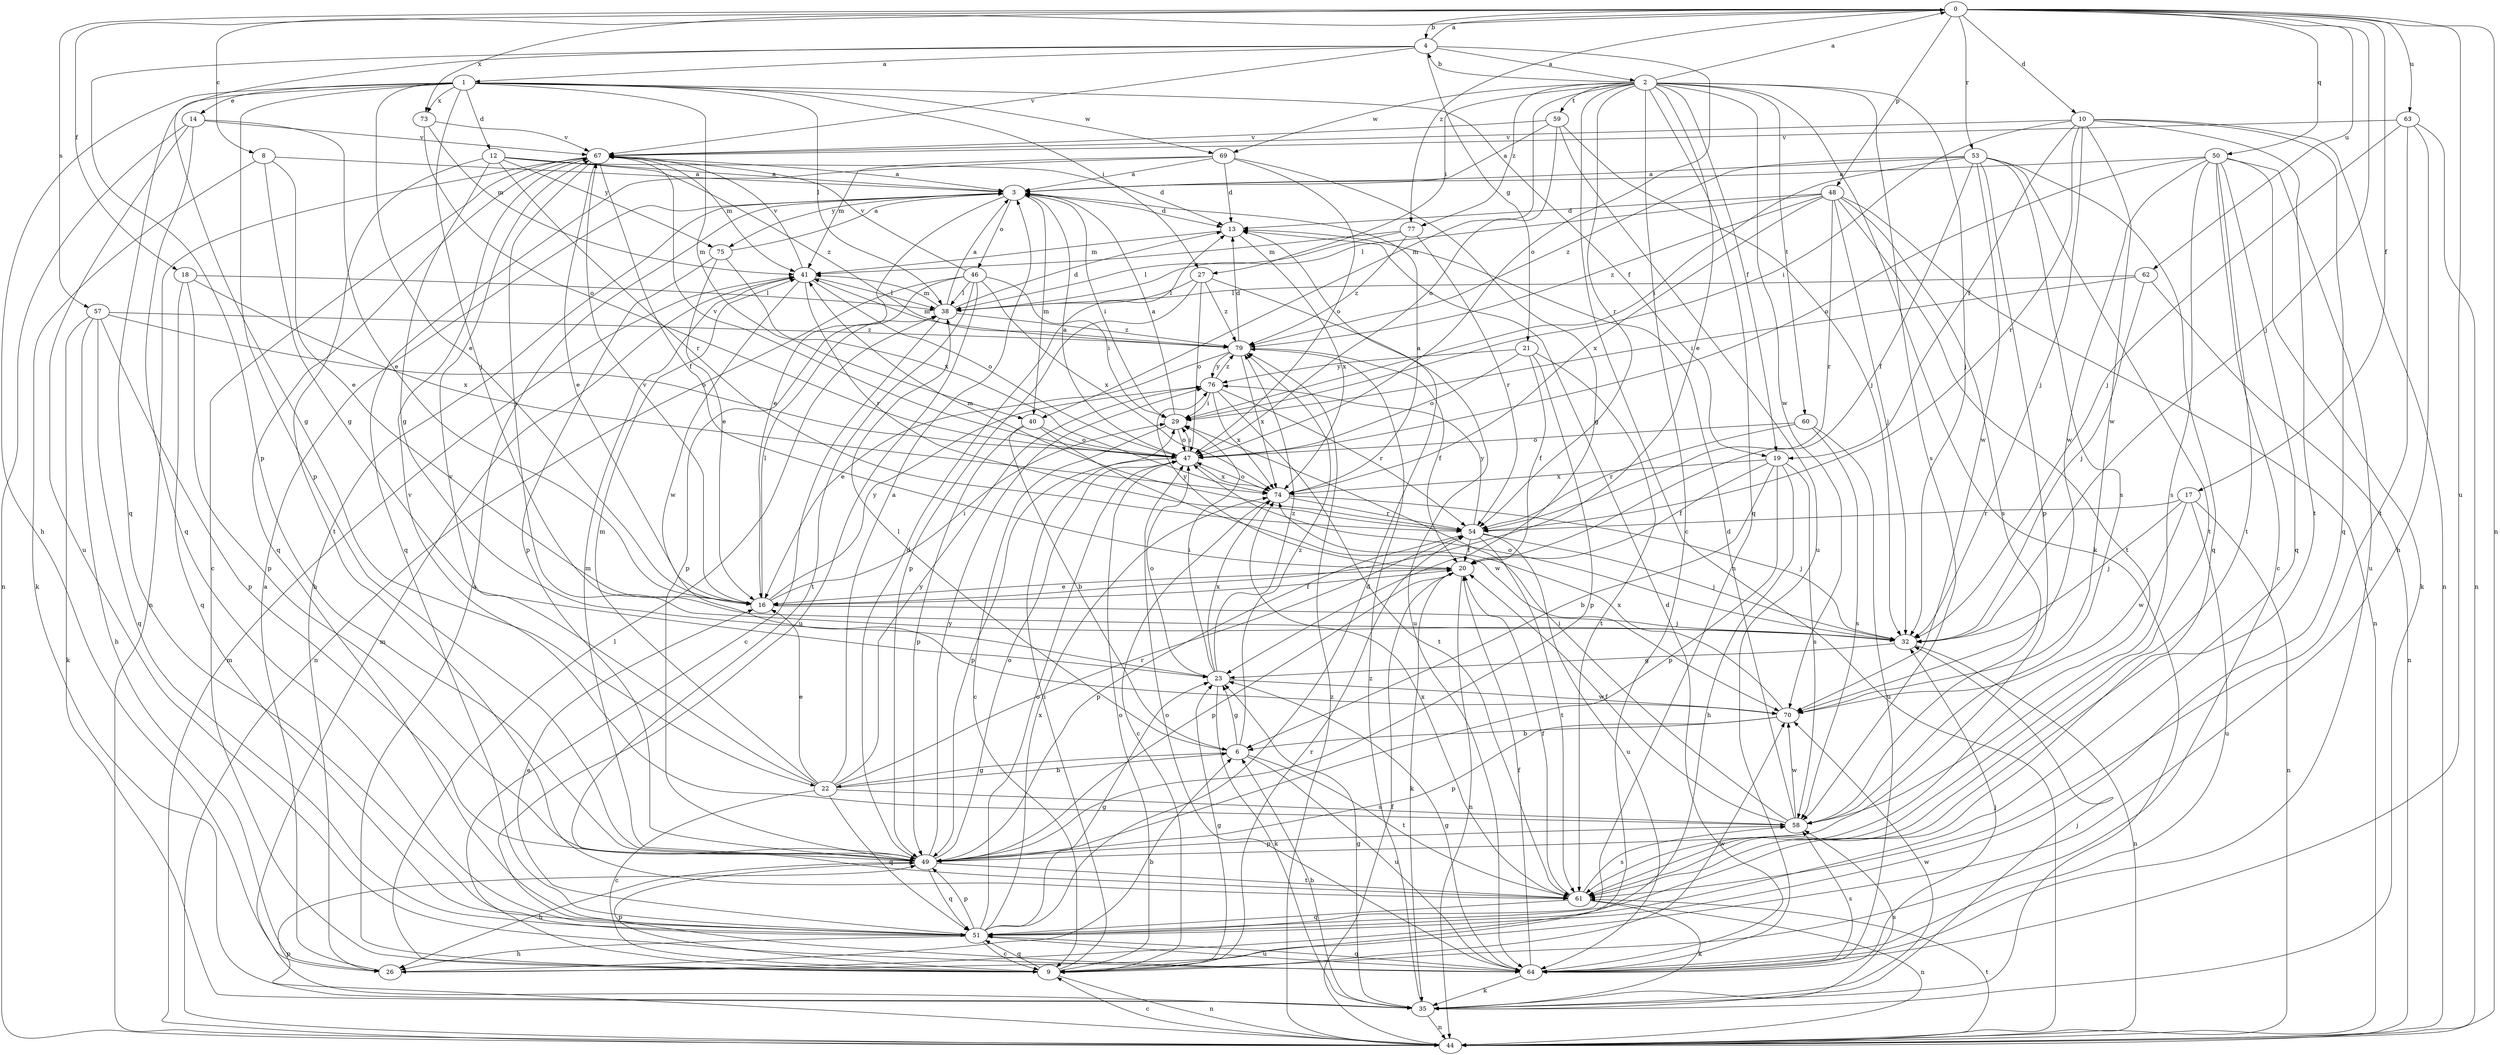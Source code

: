 strict digraph  {
0;
1;
2;
3;
4;
6;
8;
9;
10;
12;
13;
14;
16;
17;
18;
19;
20;
21;
22;
23;
26;
27;
29;
32;
35;
38;
40;
41;
44;
46;
47;
48;
49;
50;
51;
53;
54;
57;
58;
59;
60;
61;
62;
63;
64;
67;
69;
70;
73;
74;
75;
76;
77;
79;
0 -> 4  [label=b];
0 -> 8  [label=c];
0 -> 10  [label=d];
0 -> 17  [label=f];
0 -> 18  [label=f];
0 -> 32  [label=j];
0 -> 44  [label=n];
0 -> 48  [label=p];
0 -> 50  [label=q];
0 -> 53  [label=r];
0 -> 57  [label=s];
0 -> 62  [label=u];
0 -> 63  [label=u];
0 -> 64  [label=u];
0 -> 73  [label=x];
0 -> 77  [label=z];
1 -> 12  [label=d];
1 -> 14  [label=e];
1 -> 16  [label=e];
1 -> 19  [label=f];
1 -> 26  [label=h];
1 -> 27  [label=i];
1 -> 32  [label=j];
1 -> 38  [label=l];
1 -> 40  [label=m];
1 -> 49  [label=p];
1 -> 51  [label=q];
1 -> 69  [label=w];
1 -> 73  [label=x];
2 -> 0  [label=a];
2 -> 4  [label=b];
2 -> 9  [label=c];
2 -> 16  [label=e];
2 -> 19  [label=f];
2 -> 27  [label=i];
2 -> 32  [label=j];
2 -> 35  [label=k];
2 -> 40  [label=m];
2 -> 44  [label=n];
2 -> 51  [label=q];
2 -> 54  [label=r];
2 -> 58  [label=s];
2 -> 59  [label=t];
2 -> 60  [label=t];
2 -> 69  [label=w];
2 -> 70  [label=w];
2 -> 77  [label=z];
3 -> 13  [label=d];
3 -> 16  [label=e];
3 -> 26  [label=h];
3 -> 29  [label=i];
3 -> 40  [label=m];
3 -> 46  [label=o];
3 -> 75  [label=y];
4 -> 0  [label=a];
4 -> 1  [label=a];
4 -> 2  [label=a];
4 -> 21  [label=g];
4 -> 22  [label=g];
4 -> 47  [label=o];
4 -> 49  [label=p];
4 -> 67  [label=v];
6 -> 22  [label=g];
6 -> 23  [label=g];
6 -> 38  [label=l];
6 -> 61  [label=t];
6 -> 64  [label=u];
6 -> 79  [label=z];
8 -> 3  [label=a];
8 -> 16  [label=e];
8 -> 23  [label=g];
8 -> 35  [label=k];
9 -> 3  [label=a];
9 -> 23  [label=g];
9 -> 29  [label=i];
9 -> 38  [label=l];
9 -> 44  [label=n];
9 -> 47  [label=o];
9 -> 49  [label=p];
9 -> 51  [label=q];
9 -> 54  [label=r];
9 -> 70  [label=w];
10 -> 19  [label=f];
10 -> 29  [label=i];
10 -> 32  [label=j];
10 -> 44  [label=n];
10 -> 51  [label=q];
10 -> 54  [label=r];
10 -> 61  [label=t];
10 -> 67  [label=v];
10 -> 70  [label=w];
12 -> 3  [label=a];
12 -> 13  [label=d];
12 -> 23  [label=g];
12 -> 54  [label=r];
12 -> 61  [label=t];
12 -> 75  [label=y];
12 -> 79  [label=z];
13 -> 41  [label=m];
13 -> 74  [label=x];
14 -> 16  [label=e];
14 -> 44  [label=n];
14 -> 51  [label=q];
14 -> 64  [label=u];
14 -> 67  [label=v];
16 -> 20  [label=f];
16 -> 29  [label=i];
16 -> 32  [label=j];
16 -> 38  [label=l];
16 -> 67  [label=v];
16 -> 76  [label=y];
17 -> 32  [label=j];
17 -> 44  [label=n];
17 -> 54  [label=r];
17 -> 64  [label=u];
17 -> 70  [label=w];
18 -> 38  [label=l];
18 -> 49  [label=p];
18 -> 51  [label=q];
18 -> 74  [label=x];
19 -> 6  [label=b];
19 -> 20  [label=f];
19 -> 26  [label=h];
19 -> 49  [label=p];
19 -> 58  [label=s];
19 -> 74  [label=x];
20 -> 16  [label=e];
20 -> 35  [label=k];
20 -> 44  [label=n];
20 -> 49  [label=p];
20 -> 76  [label=y];
21 -> 20  [label=f];
21 -> 47  [label=o];
21 -> 49  [label=p];
21 -> 61  [label=t];
21 -> 76  [label=y];
22 -> 3  [label=a];
22 -> 6  [label=b];
22 -> 9  [label=c];
22 -> 16  [label=e];
22 -> 41  [label=m];
22 -> 51  [label=q];
22 -> 54  [label=r];
22 -> 58  [label=s];
22 -> 67  [label=v];
22 -> 76  [label=y];
23 -> 29  [label=i];
23 -> 35  [label=k];
23 -> 47  [label=o];
23 -> 70  [label=w];
23 -> 74  [label=x];
23 -> 79  [label=z];
26 -> 3  [label=a];
26 -> 6  [label=b];
27 -> 38  [label=l];
27 -> 47  [label=o];
27 -> 49  [label=p];
27 -> 64  [label=u];
27 -> 79  [label=z];
29 -> 3  [label=a];
29 -> 9  [label=c];
29 -> 47  [label=o];
32 -> 23  [label=g];
32 -> 44  [label=n];
32 -> 47  [label=o];
35 -> 6  [label=b];
35 -> 23  [label=g];
35 -> 32  [label=j];
35 -> 41  [label=m];
35 -> 44  [label=n];
35 -> 58  [label=s];
35 -> 70  [label=w];
35 -> 79  [label=z];
38 -> 3  [label=a];
38 -> 9  [label=c];
38 -> 13  [label=d];
38 -> 41  [label=m];
38 -> 79  [label=z];
40 -> 6  [label=b];
40 -> 47  [label=o];
40 -> 49  [label=p];
40 -> 70  [label=w];
41 -> 38  [label=l];
41 -> 47  [label=o];
41 -> 54  [label=r];
41 -> 67  [label=v];
41 -> 70  [label=w];
44 -> 9  [label=c];
44 -> 20  [label=f];
44 -> 41  [label=m];
44 -> 49  [label=p];
44 -> 61  [label=t];
44 -> 79  [label=z];
46 -> 29  [label=i];
46 -> 38  [label=l];
46 -> 44  [label=n];
46 -> 49  [label=p];
46 -> 61  [label=t];
46 -> 64  [label=u];
46 -> 67  [label=v];
46 -> 74  [label=x];
47 -> 3  [label=a];
47 -> 29  [label=i];
47 -> 49  [label=p];
47 -> 67  [label=v];
47 -> 74  [label=x];
48 -> 13  [label=d];
48 -> 32  [label=j];
48 -> 38  [label=l];
48 -> 44  [label=n];
48 -> 54  [label=r];
48 -> 58  [label=s];
48 -> 61  [label=t];
48 -> 74  [label=x];
48 -> 79  [label=z];
49 -> 13  [label=d];
49 -> 26  [label=h];
49 -> 41  [label=m];
49 -> 47  [label=o];
49 -> 51  [label=q];
49 -> 61  [label=t];
49 -> 76  [label=y];
50 -> 3  [label=a];
50 -> 9  [label=c];
50 -> 35  [label=k];
50 -> 47  [label=o];
50 -> 51  [label=q];
50 -> 58  [label=s];
50 -> 61  [label=t];
50 -> 64  [label=u];
50 -> 70  [label=w];
51 -> 9  [label=c];
51 -> 13  [label=d];
51 -> 16  [label=e];
51 -> 23  [label=g];
51 -> 26  [label=h];
51 -> 47  [label=o];
51 -> 49  [label=p];
51 -> 64  [label=u];
51 -> 74  [label=x];
53 -> 3  [label=a];
53 -> 20  [label=f];
53 -> 29  [label=i];
53 -> 49  [label=p];
53 -> 51  [label=q];
53 -> 58  [label=s];
53 -> 61  [label=t];
53 -> 70  [label=w];
53 -> 79  [label=z];
54 -> 20  [label=f];
54 -> 32  [label=j];
54 -> 41  [label=m];
54 -> 49  [label=p];
54 -> 61  [label=t];
54 -> 64  [label=u];
54 -> 76  [label=y];
57 -> 26  [label=h];
57 -> 35  [label=k];
57 -> 47  [label=o];
57 -> 49  [label=p];
57 -> 51  [label=q];
57 -> 79  [label=z];
58 -> 13  [label=d];
58 -> 20  [label=f];
58 -> 29  [label=i];
58 -> 49  [label=p];
58 -> 67  [label=v];
58 -> 70  [label=w];
59 -> 3  [label=a];
59 -> 32  [label=j];
59 -> 47  [label=o];
59 -> 64  [label=u];
59 -> 67  [label=v];
60 -> 47  [label=o];
60 -> 54  [label=r];
60 -> 58  [label=s];
60 -> 64  [label=u];
61 -> 20  [label=f];
61 -> 35  [label=k];
61 -> 44  [label=n];
61 -> 51  [label=q];
61 -> 58  [label=s];
61 -> 74  [label=x];
62 -> 29  [label=i];
62 -> 32  [label=j];
62 -> 38  [label=l];
62 -> 44  [label=n];
63 -> 26  [label=h];
63 -> 32  [label=j];
63 -> 44  [label=n];
63 -> 61  [label=t];
63 -> 67  [label=v];
64 -> 13  [label=d];
64 -> 20  [label=f];
64 -> 23  [label=g];
64 -> 32  [label=j];
64 -> 35  [label=k];
64 -> 47  [label=o];
64 -> 51  [label=q];
64 -> 58  [label=s];
67 -> 3  [label=a];
67 -> 9  [label=c];
67 -> 16  [label=e];
67 -> 20  [label=f];
67 -> 32  [label=j];
67 -> 41  [label=m];
67 -> 44  [label=n];
67 -> 51  [label=q];
69 -> 3  [label=a];
69 -> 13  [label=d];
69 -> 23  [label=g];
69 -> 41  [label=m];
69 -> 47  [label=o];
69 -> 51  [label=q];
70 -> 6  [label=b];
70 -> 49  [label=p];
70 -> 74  [label=x];
73 -> 41  [label=m];
73 -> 47  [label=o];
73 -> 67  [label=v];
74 -> 3  [label=a];
74 -> 9  [label=c];
74 -> 32  [label=j];
74 -> 47  [label=o];
74 -> 54  [label=r];
75 -> 3  [label=a];
75 -> 16  [label=e];
75 -> 49  [label=p];
75 -> 74  [label=x];
76 -> 29  [label=i];
76 -> 54  [label=r];
76 -> 61  [label=t];
76 -> 74  [label=x];
76 -> 79  [label=z];
77 -> 38  [label=l];
77 -> 41  [label=m];
77 -> 54  [label=r];
77 -> 79  [label=z];
79 -> 13  [label=d];
79 -> 16  [label=e];
79 -> 20  [label=f];
79 -> 41  [label=m];
79 -> 74  [label=x];
79 -> 76  [label=y];
}
